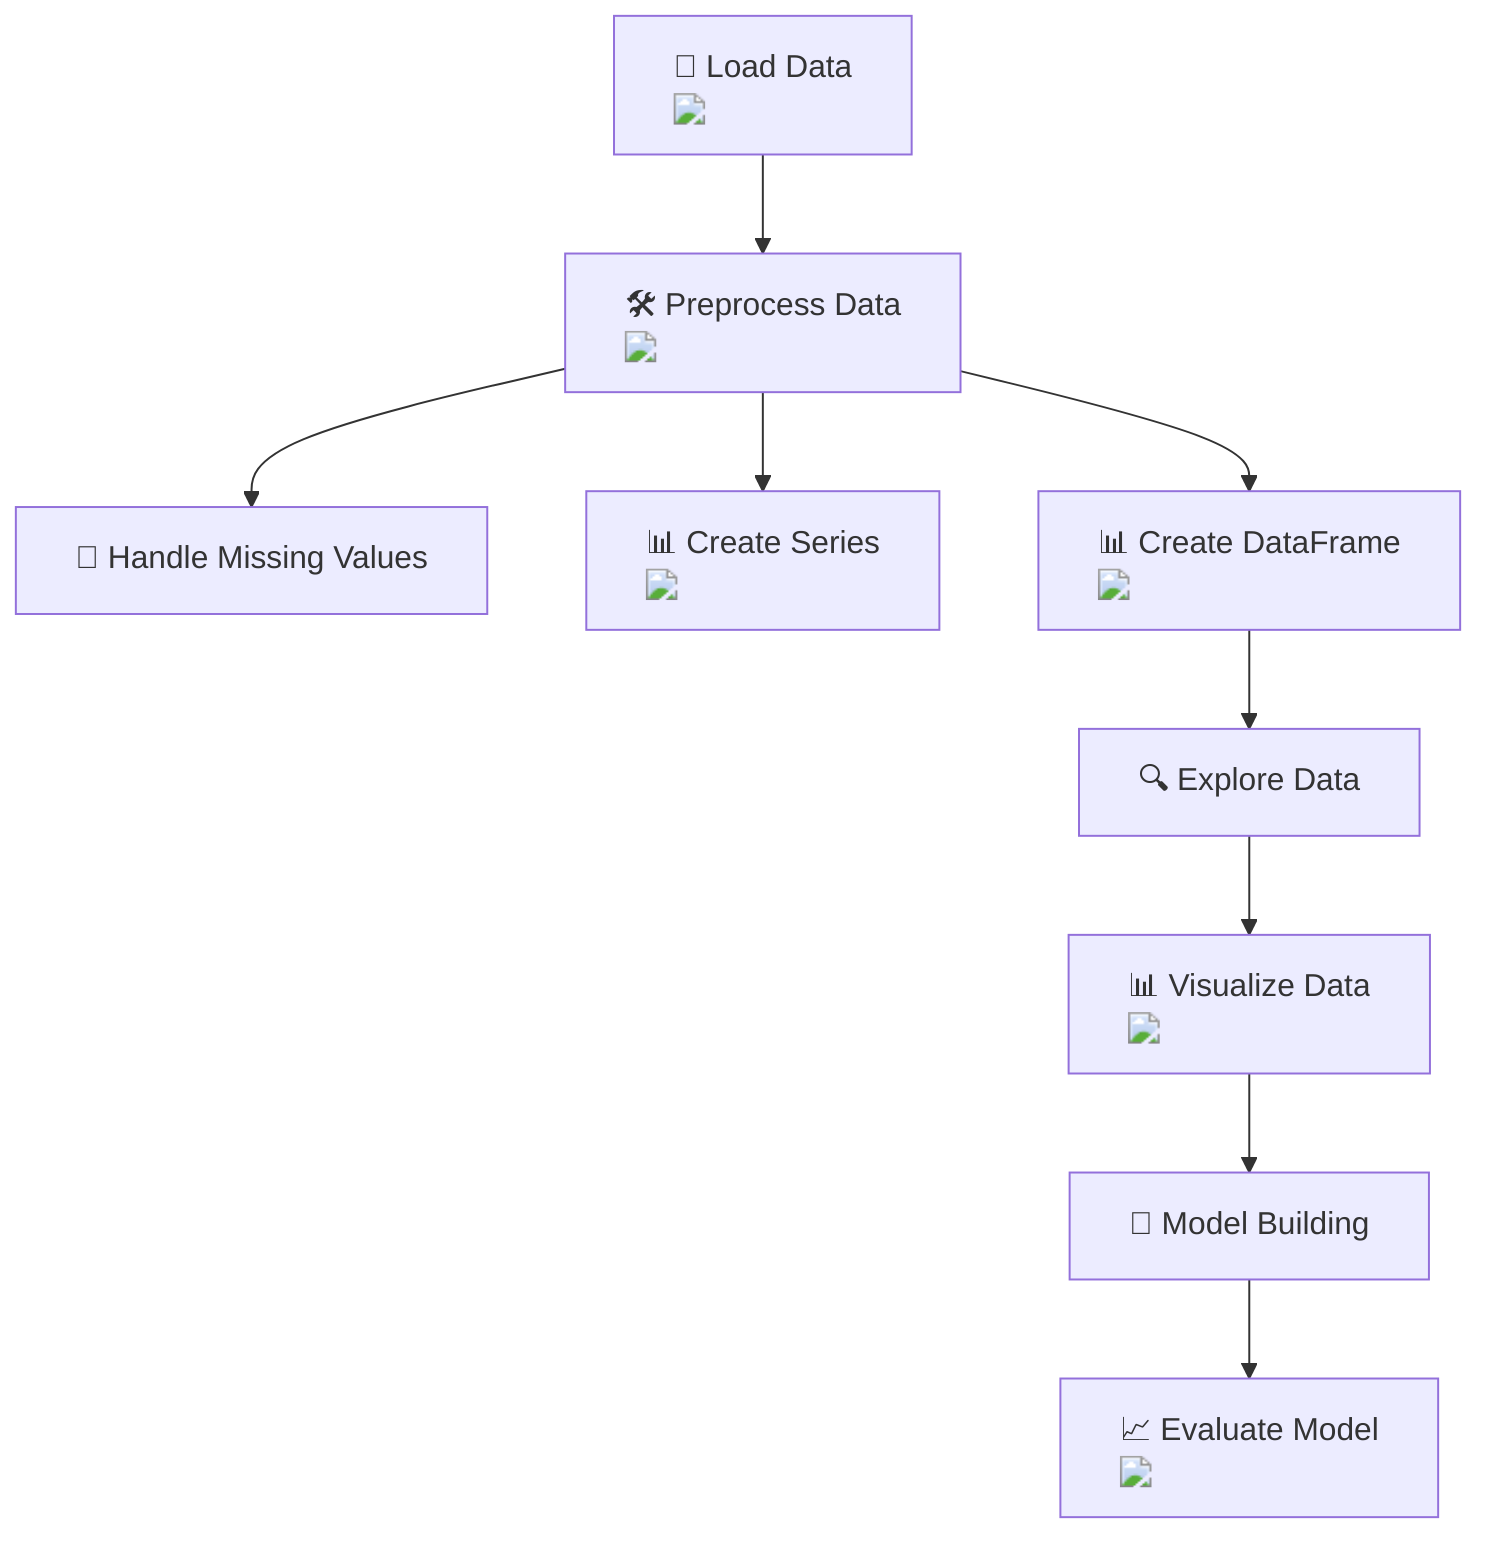 graph TD;
    A["📁 Load Data <img src='icons/file.svg'/>"] --> B["🛠 Preprocess Data <img src='icons/table.svg'/>"];
    B --> C["🔄 Handle Missing Values"];
    B --> D["📊 Create Series <img src='dummy_plots/series_template.svg'/>"];
    B --> E["📊 Create DataFrame <img src='dummy_plots/table_template.svg'/>"];
    E --> F["🔍 Explore Data"];
    F --> G["📊 Visualize Data <img src='dummy_plots/barplot_template.svg'/>"];
    G --> H["🧠 Model Building"];
    H --> I["📈 Evaluate Model <img src='dummy_plots/scatter_plot_template.svg'/>"];